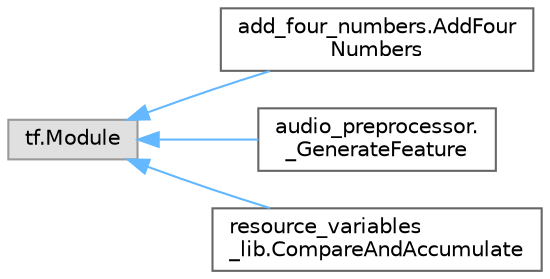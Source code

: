 digraph "Graphical Class Hierarchy"
{
 // LATEX_PDF_SIZE
  bgcolor="transparent";
  edge [fontname=Helvetica,fontsize=10,labelfontname=Helvetica,labelfontsize=10];
  node [fontname=Helvetica,fontsize=10,shape=box,height=0.2,width=0.4];
  rankdir="LR";
  Node0 [id="Node000000",label="tf.Module",height=0.2,width=0.4,color="grey60", fillcolor="#E0E0E0", style="filled",tooltip=" "];
  Node0 -> Node1 [id="edge628_Node000000_Node000001",dir="back",color="steelblue1",style="solid",tooltip=" "];
  Node1 [id="Node000001",label="add_four_numbers.AddFour\lNumbers",height=0.2,width=0.4,color="grey40", fillcolor="white", style="filled",URL="$classadd__four__numbers_1_1_add_four_numbers.html",tooltip=" "];
  Node0 -> Node2 [id="edge629_Node000000_Node000002",dir="back",color="steelblue1",style="solid",tooltip=" "];
  Node2 [id="Node000002",label="audio_preprocessor.\l_GenerateFeature",height=0.2,width=0.4,color="grey40", fillcolor="white", style="filled",URL="$classaudio__preprocessor_1_1___generate_feature.html",tooltip=" "];
  Node0 -> Node3 [id="edge630_Node000000_Node000003",dir="back",color="steelblue1",style="solid",tooltip=" "];
  Node3 [id="Node000003",label="resource_variables\l_lib.CompareAndAccumulate",height=0.2,width=0.4,color="grey40", fillcolor="white", style="filled",URL="$classresource__variables__lib_1_1_compare_and_accumulate.html",tooltip=" "];
}
